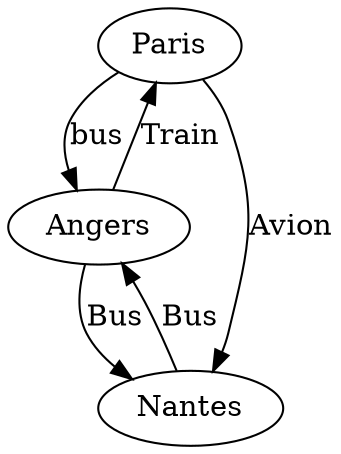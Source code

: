 Digraph G{
c1 [label="Paris"];
c1 -> c2 [label="bus"] ;
c1 -> c3 [label="Avion"] ;
c2 [label="Angers"];
c2 -> c3 [label="Bus"] ;
c2 -> c1 [label="Train"] ;
c3 [label="Nantes"];
c3 -> c2 [label="Bus"] ;
}